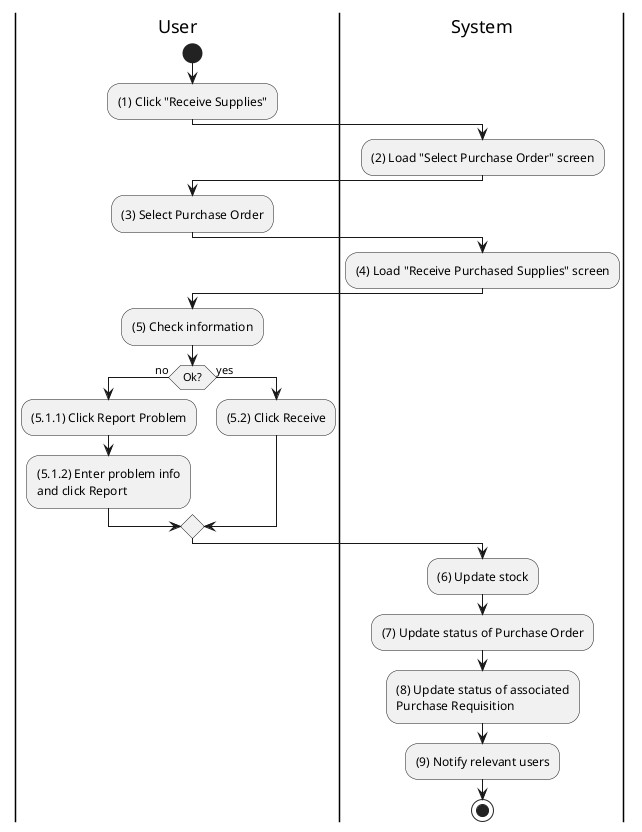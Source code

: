 @startuml inventory-supply-receive
|u|User
|s|System

|u|
start
:(1) Click "Receive Supplies";

|s|
:(2) Load "Select Purchase Order" screen;

|u|
:(3) Select Purchase Order;

|s|
:(4) Load "Receive Purchased Supplies" screen;

|u|
:(5) Check information;

if (Ok?) then (no)
    |u|
    :(5.1.1) Click Report Problem;
    :(5.1.2) Enter problem info\nand click Report;
else (yes)
    |u|
    :(5.2) Click Receive;
endif

|s|
:(6) Update stock;
:(7) Update status of Purchase Order;
:(8) Update status of associated\nPurchase Requisition;
:(9) Notify relevant users;
stop
@enduml